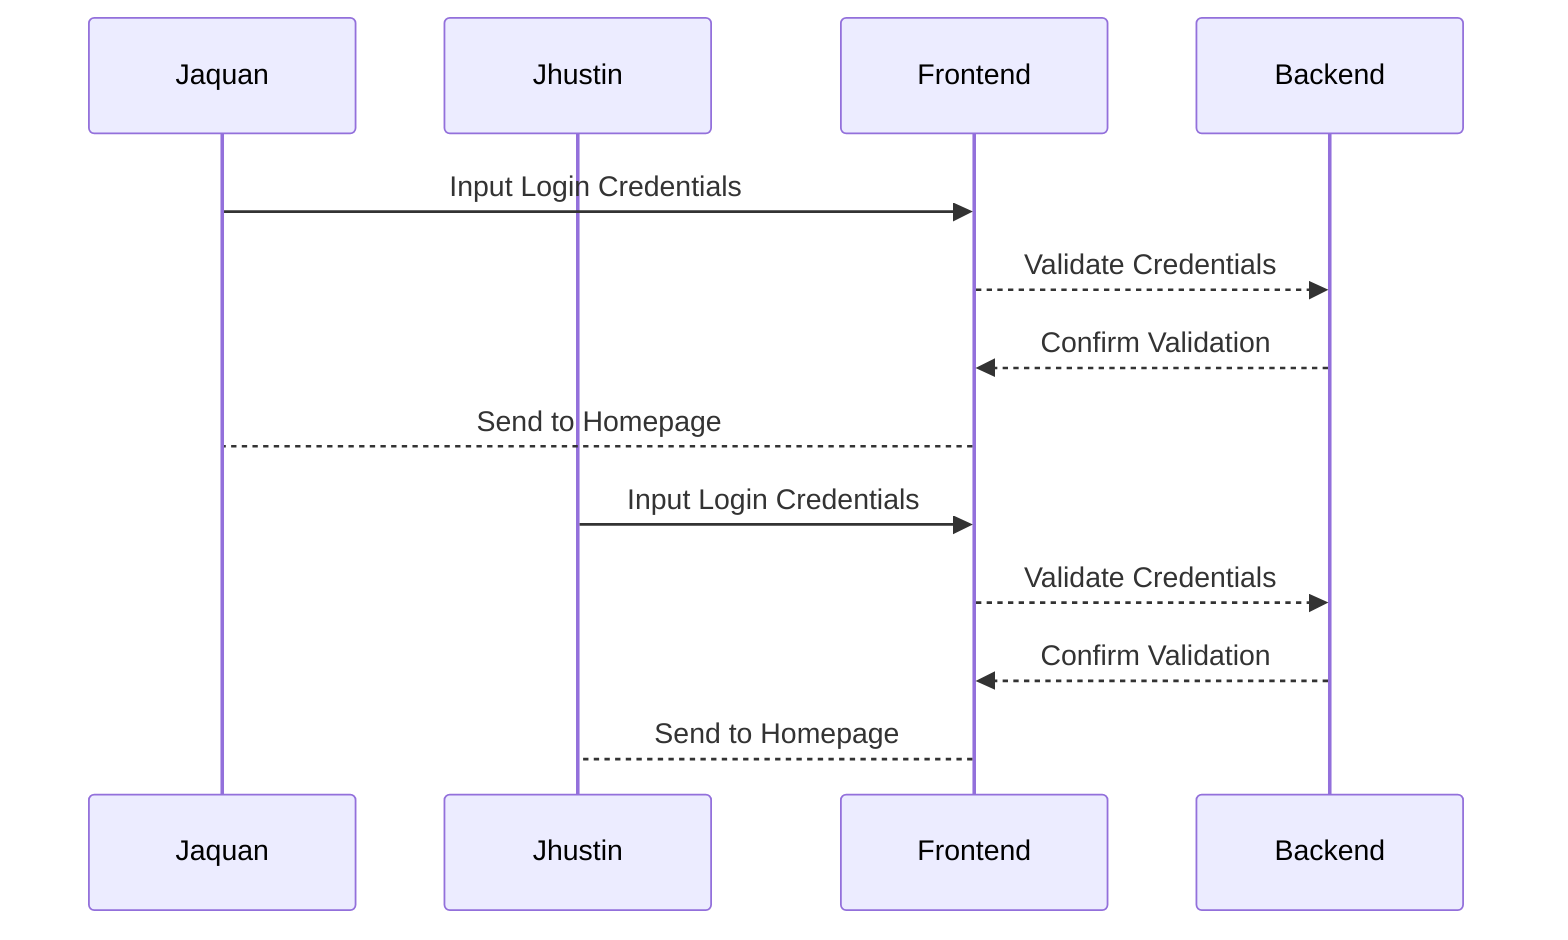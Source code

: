 sequenceDiagram
   participant Jaquan
   participant Jhustin
   participant Frontend
   participant Backend

   %% Normal User login
   Jaquan->>Frontend: Input Login Credentials
   Frontend-->>Backend: Validate Credentials
   Backend-->>Frontend: Confirm Validation
   Frontend-->Jaquan: Send to Homepage

   %% Admin Login
   Jhustin->>Frontend: Input Login Credentials
   Frontend-->>Backend: Validate Credentials
   Backend-->>Frontend: Confirm Validation
   Frontend-->Jhustin: Send to Homepage
